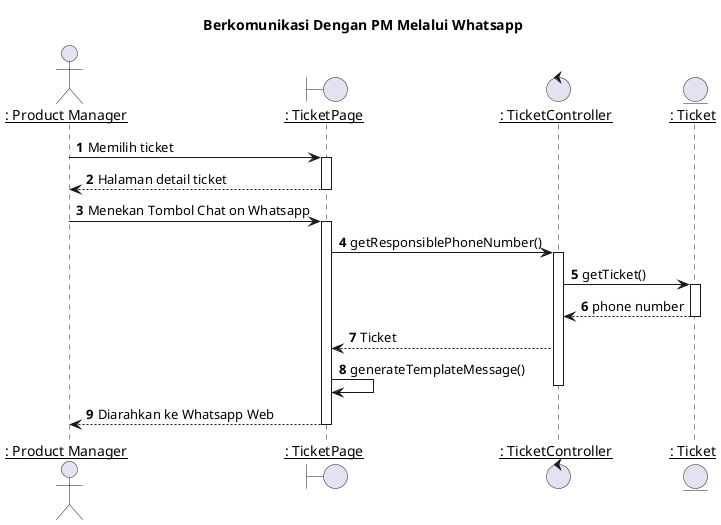 @startuml Berkomunikasi Dengan PM Melalui Whatsapp

title "Berkomunikasi Dengan PM Melalui Whatsapp"

actor IPM as "__: Product Manager__"
boundary TicketPage as "__: TicketPage__"
control TicketController as "__: TicketController__"
entity Ticket as "__: Ticket__"

autonumber 1
'list
IPM -> TicketPage: Memilih ticket
activate TicketPage

TicketPage --> IPM: Halaman detail ticket
deactivate TicketPage

'Chat
IPM -> TicketPage: Menekan Tombol Chat on Whatsapp
activate TicketPage

TicketPage -> TicketController: getResponsiblePhoneNumber()
activate TicketController

TicketController -> Ticket: getTicket()
activate Ticket

Ticket --> TicketController : phone number
deactivate Ticket

TicketController --> TicketPage : Ticket
TicketPage -> TicketPage : generateTemplateMessage()
deactivate TicketController

TicketPage --> IPM : Diarahkan ke Whatsapp Web
deactivate TicketPage


@enduml
